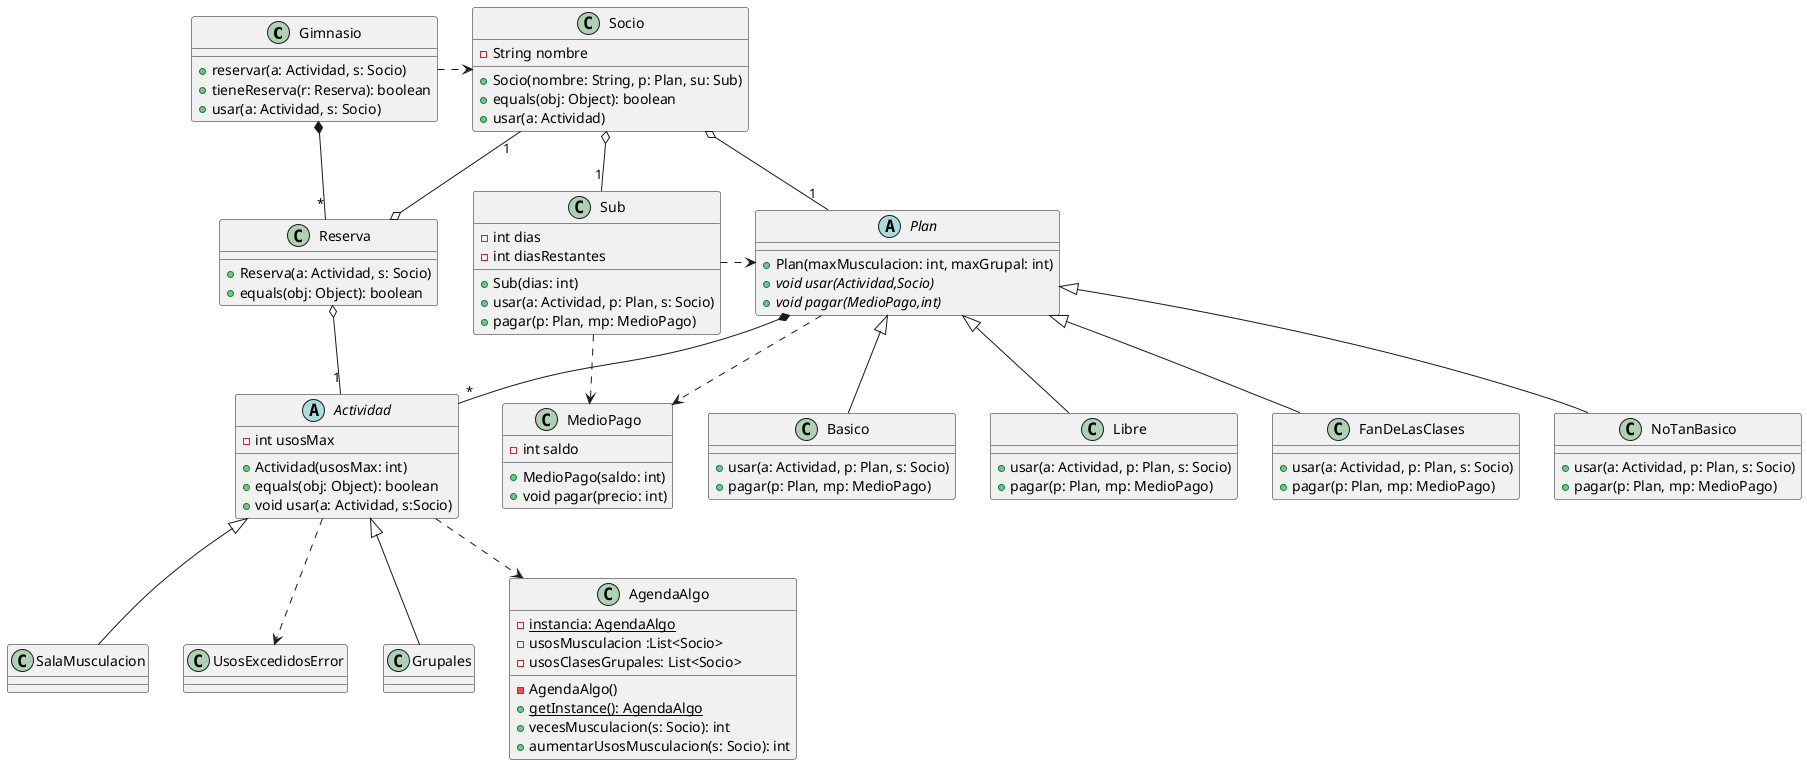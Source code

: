 @startuml
class Gimnasio {
+ reservar(a: Actividad, s: Socio)
+ tieneReserva(r: Reserva): boolean
+ usar(a: Actividad, s: Socio)
}


class FanDeLasClases {
+ usar(a: Actividad, p: Plan, s: Socio)
+ pagar(p: Plan, mp: MedioPago)
}

abstract class Actividad {
- int usosMax
+ Actividad(usosMax: int)
+ equals(obj: Object): boolean
+ void usar(a: Actividad, s:Socio)
}


class Reserva {
+ Reserva(a: Actividad, s: Socio)
+ equals(obj: Object): boolean
}


class SalaMusculacion {
}

class MedioPago {
- int saldo
+ MedioPago(saldo: int)
+ void pagar(precio: int)
}


class UsosExcedidosError {
}

class Sub {
- int dias
- int diasRestantes
+ Sub(dias: int)
+ usar(a: Actividad, p: Plan, s: Socio)
+ pagar(p: Plan, mp: MedioPago)
}


class Grupales {
}

class AgendaAlgo {
- {static} instancia: AgendaAlgo
- usosMusculacion :List<Socio>
- usosClasesGrupales: List<Socio>
- AgendaAlgo()
+ {static} getInstance(): AgendaAlgo
+ vecesMusculacion(s: Socio): int
+ aumentarUsosMusculacion(s: Socio): int
}


class NoTanBasico {

+ usar(a: Actividad, p: Plan, s: Socio)
+ pagar(p: Plan, mp: MedioPago)
}

class Basico {

+ usar(a: Actividad, p: Plan, s: Socio)
+ pagar(p: Plan, mp: MedioPago)
}


class Libre {

+ usar(a: Actividad, p: Plan, s: Socio)
+ pagar(p: Plan, mp: MedioPago)
}
abstract class Plan {

+ Plan(maxMusculacion: int, maxGrupal: int)
+ {abstract}void usar(Actividad,Socio)
+ {abstract}void pagar(MedioPago,int)
}


class Socio {
- String nombre
+ Socio(nombre: String, p: Plan, su: Sub)
+ equals(obj: Object): boolean
+ usar(a: Actividad)
}


Plan <|-- FanDeLasClases
Actividad <|-- SalaMusculacion
Actividad <|-- Grupales
Plan <|-- NoTanBasico
Plan <|-- Libre
Plan <|-- Basico

Plan *-- "*" Actividad
Gimnasio *-- "*" Reserva
Reserva o-- "1" Actividad
Reserva o-left "1" Socio
Actividad ..> UsosExcedidosError
Socio o-- "1" Sub
Socio o-- "1" Plan
Actividad ..> AgendaAlgo
Plan ..> MedioPago
Sub ..> MedioPago
Sub .> Plan

Gimnasio .> Socio
@enduml
